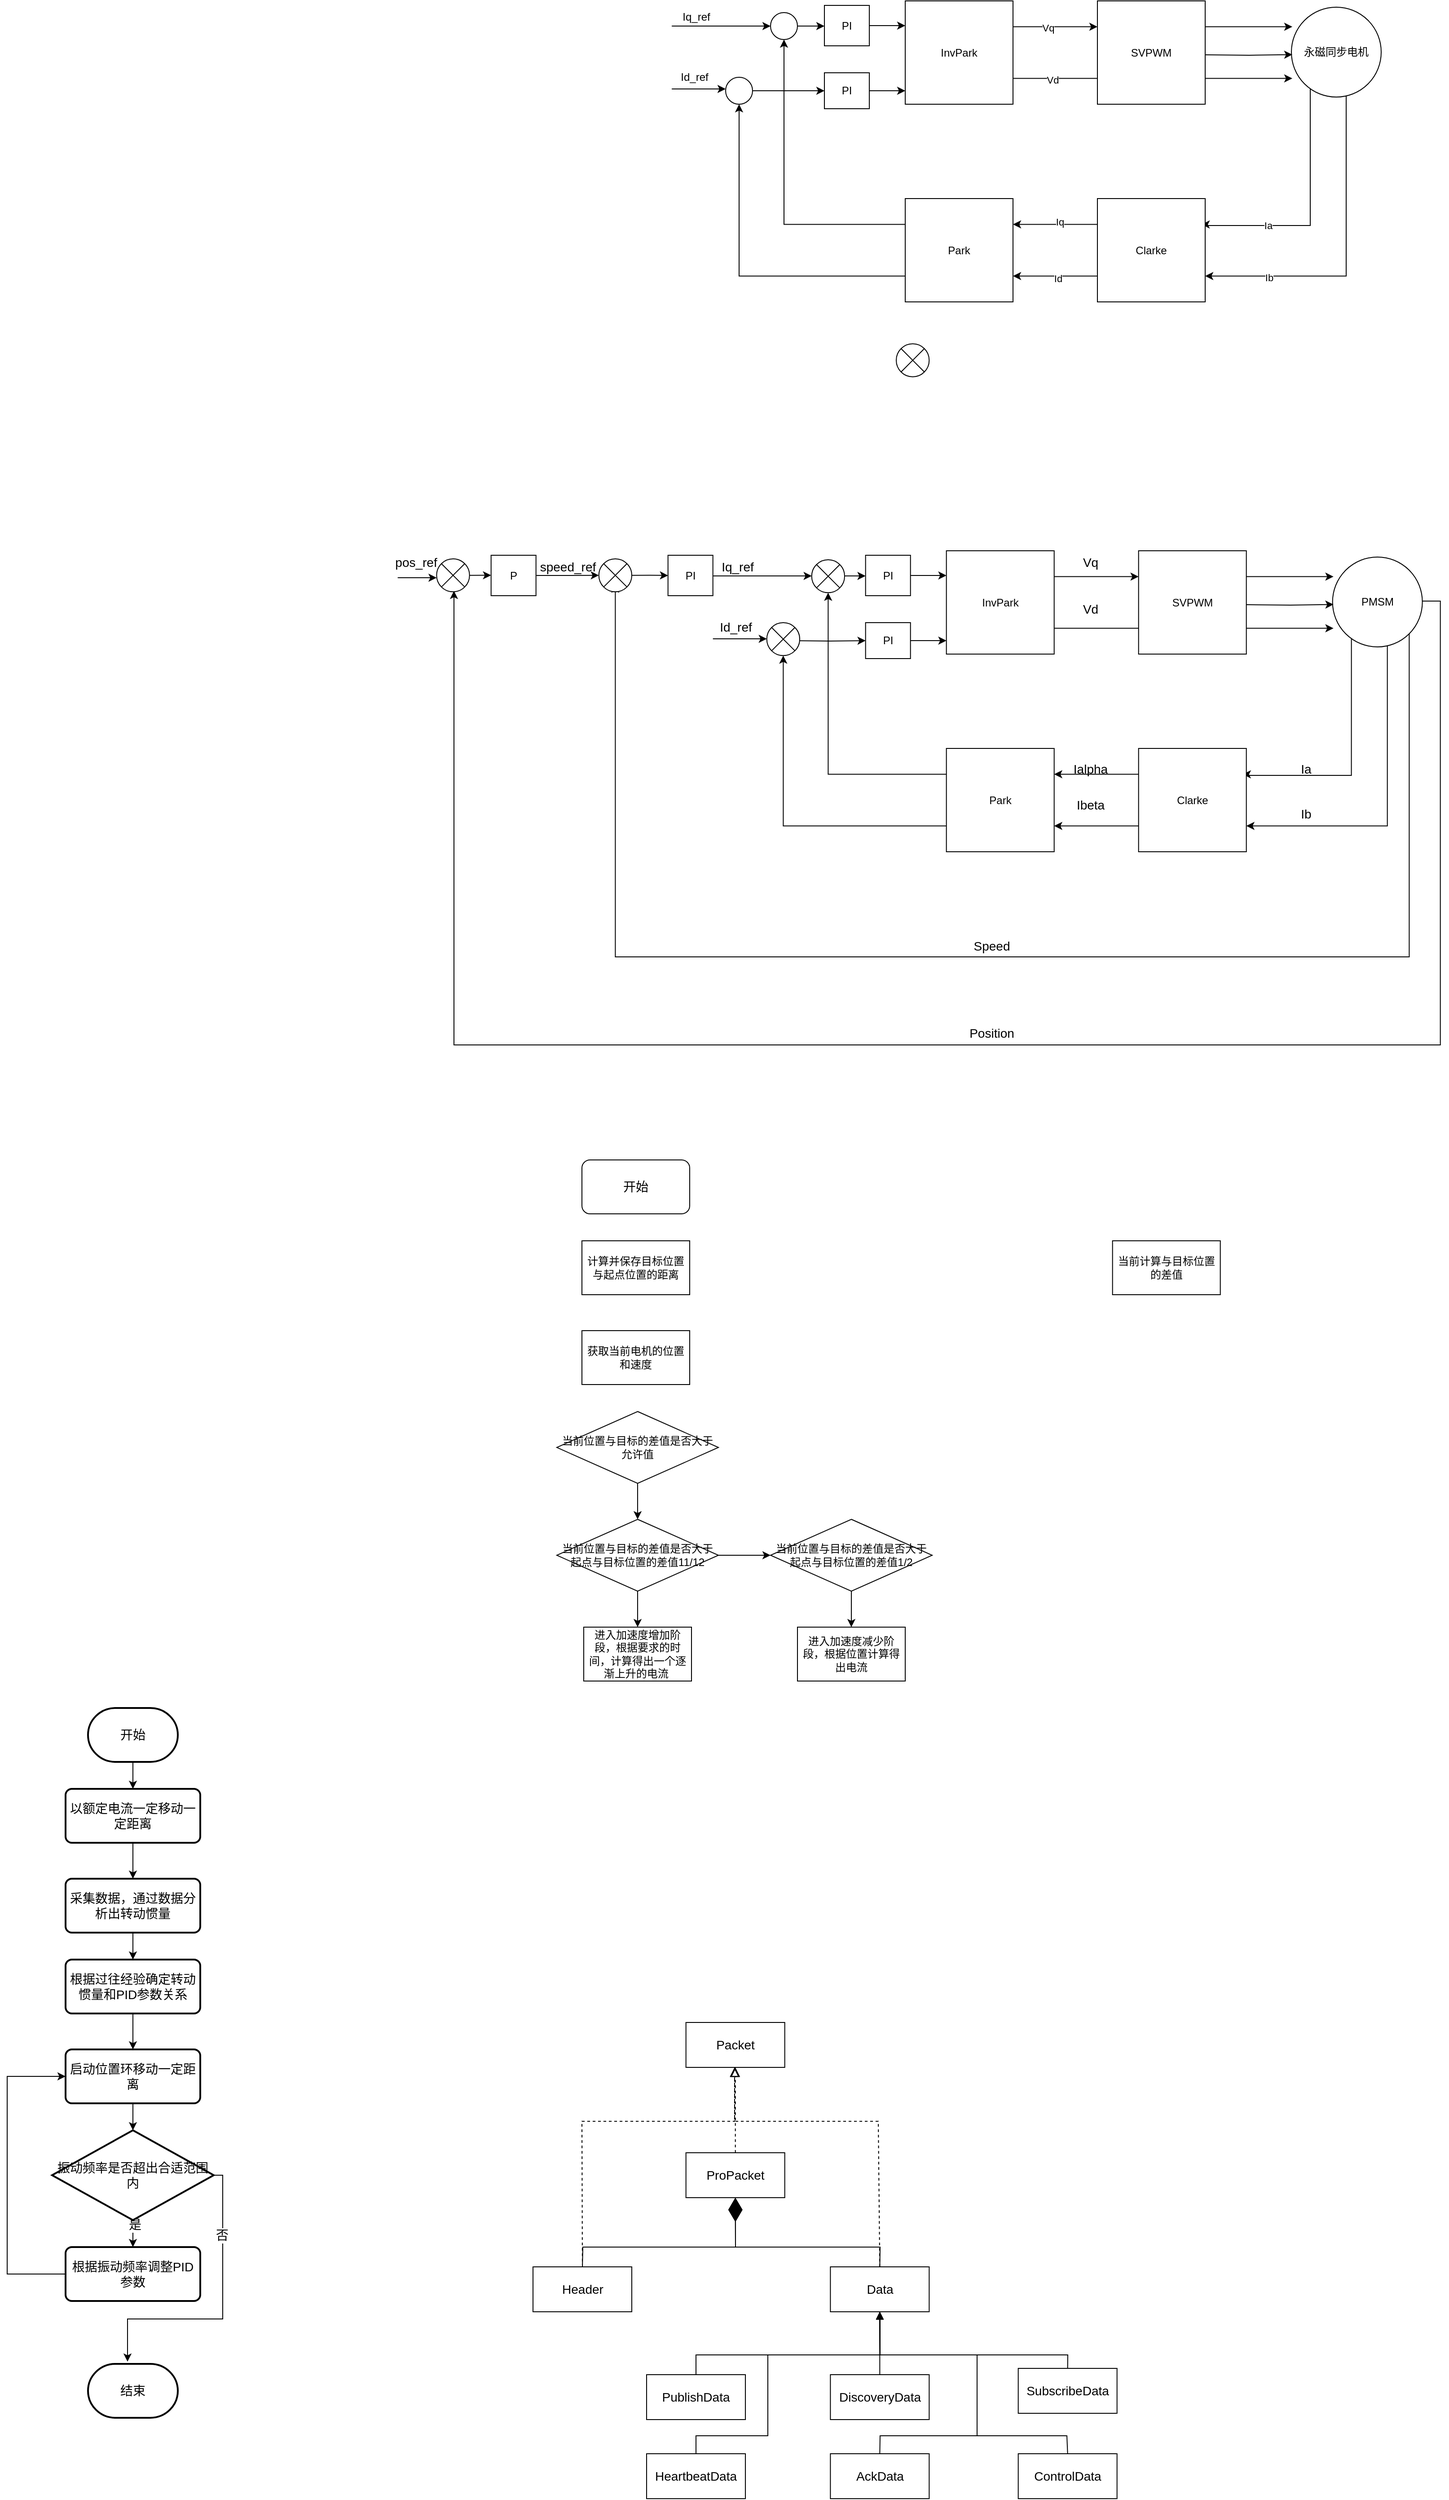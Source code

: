 <mxfile version="24.8.6">
  <diagram name="第 1 页" id="WdVF3u0vDcm4bt9vMd2t">
    <mxGraphModel dx="1970" dy="781" grid="1" gridSize="10" guides="1" tooltips="1" connect="1" arrows="1" fold="1" page="1" pageScale="1" pageWidth="827" pageHeight="1169" background="none" math="0" shadow="0">
      <root>
        <mxCell id="0" />
        <mxCell id="1" parent="0" />
        <mxCell id="VOfUWi2VCmEYPDbz4nwJ-22" value="" style="edgeStyle=orthogonalEdgeStyle;rounded=0;orthogonalLoop=1;jettySize=auto;html=1;" parent="1" source="VOfUWi2VCmEYPDbz4nwJ-1" target="VOfUWi2VCmEYPDbz4nwJ-5" edge="1">
          <mxGeometry relative="1" as="geometry">
            <Array as="points">
              <mxPoint x="300" y="238" />
              <mxPoint x="300" y="238" />
            </Array>
          </mxGeometry>
        </mxCell>
        <mxCell id="VOfUWi2VCmEYPDbz4nwJ-1" value="PI" style="rounded=0;whiteSpace=wrap;html=1;" parent="1" vertex="1">
          <mxGeometry x="210" y="215" width="50" height="45" as="geometry" />
        </mxCell>
        <mxCell id="VOfUWi2VCmEYPDbz4nwJ-15" style="edgeStyle=orthogonalEdgeStyle;rounded=0;orthogonalLoop=1;jettySize=auto;html=1;exitX=1;exitY=0.5;exitDx=0;exitDy=0;entryX=0;entryY=0.5;entryDx=0;entryDy=0;" parent="1" source="VOfUWi2VCmEYPDbz4nwJ-2" target="VOfUWi2VCmEYPDbz4nwJ-1" edge="1">
          <mxGeometry relative="1" as="geometry" />
        </mxCell>
        <mxCell id="VOfUWi2VCmEYPDbz4nwJ-2" value="" style="ellipse;whiteSpace=wrap;html=1;aspect=fixed;" parent="1" vertex="1">
          <mxGeometry x="150" y="223" width="30" height="30" as="geometry" />
        </mxCell>
        <mxCell id="VOfUWi2VCmEYPDbz4nwJ-23" value="" style="edgeStyle=orthogonalEdgeStyle;rounded=0;orthogonalLoop=1;jettySize=auto;html=1;" parent="1" source="VOfUWi2VCmEYPDbz4nwJ-3" target="VOfUWi2VCmEYPDbz4nwJ-5" edge="1">
          <mxGeometry relative="1" as="geometry">
            <Array as="points">
              <mxPoint x="300" y="310" />
              <mxPoint x="300" y="310" />
            </Array>
          </mxGeometry>
        </mxCell>
        <mxCell id="VOfUWi2VCmEYPDbz4nwJ-3" value="PI" style="rounded=0;whiteSpace=wrap;html=1;" parent="1" vertex="1">
          <mxGeometry x="210" y="290" width="50" height="40" as="geometry" />
        </mxCell>
        <mxCell id="VOfUWi2VCmEYPDbz4nwJ-16" style="edgeStyle=orthogonalEdgeStyle;rounded=0;orthogonalLoop=1;jettySize=auto;html=1;exitX=1;exitY=0.5;exitDx=0;exitDy=0;entryX=0;entryY=0.5;entryDx=0;entryDy=0;" parent="1" source="VOfUWi2VCmEYPDbz4nwJ-4" target="VOfUWi2VCmEYPDbz4nwJ-3" edge="1">
          <mxGeometry relative="1" as="geometry" />
        </mxCell>
        <mxCell id="VOfUWi2VCmEYPDbz4nwJ-4" value="" style="ellipse;whiteSpace=wrap;html=1;aspect=fixed;" parent="1" vertex="1">
          <mxGeometry x="100" y="295" width="30" height="30" as="geometry" />
        </mxCell>
        <mxCell id="VOfUWi2VCmEYPDbz4nwJ-25" style="edgeStyle=orthogonalEdgeStyle;rounded=0;orthogonalLoop=1;jettySize=auto;html=1;exitX=1;exitY=0.75;exitDx=0;exitDy=0;entryX=0;entryY=0.75;entryDx=0;entryDy=0;" parent="1" source="VOfUWi2VCmEYPDbz4nwJ-5" target="VOfUWi2VCmEYPDbz4nwJ-8" edge="1">
          <mxGeometry relative="1" as="geometry">
            <Array as="points">
              <mxPoint x="530" y="296" />
            </Array>
          </mxGeometry>
        </mxCell>
        <mxCell id="VOfUWi2VCmEYPDbz4nwJ-59" value="Vd" style="edgeLabel;html=1;align=center;verticalAlign=middle;resizable=0;points=[];" parent="VOfUWi2VCmEYPDbz4nwJ-25" vertex="1" connectable="0">
          <mxGeometry x="-0.302" y="-1" relative="1" as="geometry">
            <mxPoint as="offset" />
          </mxGeometry>
        </mxCell>
        <mxCell id="VOfUWi2VCmEYPDbz4nwJ-26" style="edgeStyle=orthogonalEdgeStyle;rounded=0;orthogonalLoop=1;jettySize=auto;html=1;exitX=1;exitY=0.25;exitDx=0;exitDy=0;entryX=0;entryY=0.25;entryDx=0;entryDy=0;" parent="1" source="VOfUWi2VCmEYPDbz4nwJ-5" target="VOfUWi2VCmEYPDbz4nwJ-8" edge="1">
          <mxGeometry relative="1" as="geometry">
            <Array as="points">
              <mxPoint x="500" y="239" />
              <mxPoint x="500" y="239" />
            </Array>
          </mxGeometry>
        </mxCell>
        <mxCell id="VOfUWi2VCmEYPDbz4nwJ-58" value="Vq" style="edgeLabel;html=1;align=center;verticalAlign=middle;resizable=0;points=[];" parent="VOfUWi2VCmEYPDbz4nwJ-26" vertex="1" connectable="0">
          <mxGeometry x="-0.17" y="-1" relative="1" as="geometry">
            <mxPoint as="offset" />
          </mxGeometry>
        </mxCell>
        <mxCell id="VOfUWi2VCmEYPDbz4nwJ-5" value="InvPark" style="rounded=0;whiteSpace=wrap;html=1;" parent="1" vertex="1">
          <mxGeometry x="300" y="210" width="120" height="115" as="geometry" />
        </mxCell>
        <mxCell id="VOfUWi2VCmEYPDbz4nwJ-28" style="edgeStyle=orthogonalEdgeStyle;rounded=0;orthogonalLoop=1;jettySize=auto;html=1;exitX=1;exitY=0.75;exitDx=0;exitDy=0;entryX=0;entryY=0.75;entryDx=0;entryDy=0;" parent="1" source="VOfUWi2VCmEYPDbz4nwJ-8" edge="1">
          <mxGeometry relative="1" as="geometry">
            <mxPoint x="731" y="296.25" as="targetPoint" />
          </mxGeometry>
        </mxCell>
        <mxCell id="VOfUWi2VCmEYPDbz4nwJ-29" style="edgeStyle=orthogonalEdgeStyle;rounded=0;orthogonalLoop=1;jettySize=auto;html=1;exitX=1;exitY=0.25;exitDx=0;exitDy=0;entryX=0;entryY=0.25;entryDx=0;entryDy=0;" parent="1" edge="1">
          <mxGeometry relative="1" as="geometry">
            <mxPoint x="634" y="238.75" as="sourcePoint" />
            <mxPoint x="731" y="238.75" as="targetPoint" />
          </mxGeometry>
        </mxCell>
        <mxCell id="VOfUWi2VCmEYPDbz4nwJ-8" value="SVPWM" style="rounded=0;whiteSpace=wrap;html=1;" parent="1" vertex="1">
          <mxGeometry x="514" y="210" width="120" height="115" as="geometry" />
        </mxCell>
        <mxCell id="VOfUWi2VCmEYPDbz4nwJ-30" style="edgeStyle=orthogonalEdgeStyle;rounded=0;orthogonalLoop=1;jettySize=auto;html=1;exitX=0.25;exitY=0.875;exitDx=0;exitDy=0;entryX=0.967;entryY=0.25;entryDx=0;entryDy=0;exitPerimeter=0;entryPerimeter=0;" parent="1" target="VOfUWi2VCmEYPDbz4nwJ-10" edge="1">
          <mxGeometry relative="1" as="geometry">
            <mxPoint x="751" y="300" as="sourcePoint" />
            <mxPoint x="635" y="458.75" as="targetPoint" />
            <Array as="points">
              <mxPoint x="751" y="460" />
              <mxPoint x="636" y="460" />
              <mxPoint x="636" y="459" />
            </Array>
          </mxGeometry>
        </mxCell>
        <mxCell id="VOfUWi2VCmEYPDbz4nwJ-54" value="Ia" style="edgeLabel;html=1;align=center;verticalAlign=middle;resizable=0;points=[];" parent="VOfUWi2VCmEYPDbz4nwJ-30" vertex="1" connectable="0">
          <mxGeometry x="0.471" relative="1" as="geometry">
            <mxPoint as="offset" />
          </mxGeometry>
        </mxCell>
        <mxCell id="VOfUWi2VCmEYPDbz4nwJ-31" style="edgeStyle=orthogonalEdgeStyle;rounded=0;orthogonalLoop=1;jettySize=auto;html=1;exitX=0.595;exitY=0.98;exitDx=0;exitDy=0;entryX=1;entryY=0.75;entryDx=0;entryDy=0;exitPerimeter=0;" parent="1" source="VOfUWi2VCmEYPDbz4nwJ-12" target="VOfUWi2VCmEYPDbz4nwJ-10" edge="1">
          <mxGeometry relative="1" as="geometry">
            <mxPoint x="791" y="325" as="sourcePoint" />
            <Array as="points">
              <mxPoint x="791" y="315" />
              <mxPoint x="791" y="516" />
            </Array>
          </mxGeometry>
        </mxCell>
        <mxCell id="VOfUWi2VCmEYPDbz4nwJ-55" value="Ib" style="edgeLabel;html=1;align=center;verticalAlign=middle;resizable=0;points=[];" parent="VOfUWi2VCmEYPDbz4nwJ-31" vertex="1" connectable="0">
          <mxGeometry x="0.61" y="1" relative="1" as="geometry">
            <mxPoint as="offset" />
          </mxGeometry>
        </mxCell>
        <mxCell id="VOfUWi2VCmEYPDbz4nwJ-36" style="edgeStyle=orthogonalEdgeStyle;rounded=0;orthogonalLoop=1;jettySize=auto;html=1;exitX=0;exitY=0.25;exitDx=0;exitDy=0;entryX=1;entryY=0.25;entryDx=0;entryDy=0;" parent="1" source="VOfUWi2VCmEYPDbz4nwJ-10" target="VOfUWi2VCmEYPDbz4nwJ-11" edge="1">
          <mxGeometry relative="1" as="geometry" />
        </mxCell>
        <mxCell id="VOfUWi2VCmEYPDbz4nwJ-56" value="Iq" style="edgeLabel;html=1;align=center;verticalAlign=middle;resizable=0;points=[];" parent="VOfUWi2VCmEYPDbz4nwJ-36" vertex="1" connectable="0">
          <mxGeometry x="-0.106" y="-3" relative="1" as="geometry">
            <mxPoint as="offset" />
          </mxGeometry>
        </mxCell>
        <mxCell id="VOfUWi2VCmEYPDbz4nwJ-37" style="edgeStyle=orthogonalEdgeStyle;rounded=0;orthogonalLoop=1;jettySize=auto;html=1;exitX=0;exitY=0.75;exitDx=0;exitDy=0;entryX=1;entryY=0.75;entryDx=0;entryDy=0;" parent="1" source="VOfUWi2VCmEYPDbz4nwJ-10" target="VOfUWi2VCmEYPDbz4nwJ-11" edge="1">
          <mxGeometry relative="1" as="geometry" />
        </mxCell>
        <mxCell id="VOfUWi2VCmEYPDbz4nwJ-57" value="Id" style="edgeLabel;html=1;align=center;verticalAlign=middle;resizable=0;points=[];" parent="VOfUWi2VCmEYPDbz4nwJ-37" vertex="1" connectable="0">
          <mxGeometry x="-0.064" y="2" relative="1" as="geometry">
            <mxPoint as="offset" />
          </mxGeometry>
        </mxCell>
        <mxCell id="VOfUWi2VCmEYPDbz4nwJ-10" value="Clarke" style="rounded=0;whiteSpace=wrap;html=1;" parent="1" vertex="1">
          <mxGeometry x="514" y="430" width="120" height="115" as="geometry" />
        </mxCell>
        <mxCell id="VOfUWi2VCmEYPDbz4nwJ-38" style="edgeStyle=orthogonalEdgeStyle;rounded=0;orthogonalLoop=1;jettySize=auto;html=1;exitX=0;exitY=0.25;exitDx=0;exitDy=0;entryX=0.5;entryY=1;entryDx=0;entryDy=0;" parent="1" source="VOfUWi2VCmEYPDbz4nwJ-11" target="VOfUWi2VCmEYPDbz4nwJ-2" edge="1">
          <mxGeometry relative="1" as="geometry" />
        </mxCell>
        <mxCell id="VOfUWi2VCmEYPDbz4nwJ-39" style="edgeStyle=orthogonalEdgeStyle;rounded=0;orthogonalLoop=1;jettySize=auto;html=1;exitX=0;exitY=0.75;exitDx=0;exitDy=0;entryX=0.5;entryY=1;entryDx=0;entryDy=0;" parent="1" source="VOfUWi2VCmEYPDbz4nwJ-11" target="VOfUWi2VCmEYPDbz4nwJ-4" edge="1">
          <mxGeometry relative="1" as="geometry" />
        </mxCell>
        <mxCell id="VOfUWi2VCmEYPDbz4nwJ-11" value="Park" style="rounded=0;whiteSpace=wrap;html=1;" parent="1" vertex="1">
          <mxGeometry x="300" y="430" width="120" height="115" as="geometry" />
        </mxCell>
        <mxCell id="VOfUWi2VCmEYPDbz4nwJ-12" value="永磁同步电机" style="ellipse;whiteSpace=wrap;html=1;aspect=fixed;" parent="1" vertex="1">
          <mxGeometry x="730" y="217" width="100" height="100" as="geometry" />
        </mxCell>
        <mxCell id="VOfUWi2VCmEYPDbz4nwJ-43" value="" style="endArrow=classic;html=1;rounded=0;entryX=0;entryY=0.5;entryDx=0;entryDy=0;" parent="1" target="VOfUWi2VCmEYPDbz4nwJ-2" edge="1">
          <mxGeometry width="50" height="50" relative="1" as="geometry">
            <mxPoint x="40" y="238" as="sourcePoint" />
            <mxPoint x="120" y="240" as="targetPoint" />
          </mxGeometry>
        </mxCell>
        <mxCell id="VOfUWi2VCmEYPDbz4nwJ-47" value="" style="endArrow=classic;html=1;rounded=0;entryX=0;entryY=0.5;entryDx=0;entryDy=0;" parent="1" edge="1">
          <mxGeometry width="50" height="50" relative="1" as="geometry">
            <mxPoint x="40" y="308" as="sourcePoint" />
            <mxPoint x="100" y="308" as="targetPoint" />
          </mxGeometry>
        </mxCell>
        <mxCell id="VOfUWi2VCmEYPDbz4nwJ-48" value="Iq_ref" style="text;html=1;align=center;verticalAlign=middle;resizable=0;points=[];autosize=1;strokeColor=none;fillColor=none;" parent="1" vertex="1">
          <mxGeometry x="42" y="213" width="50" height="30" as="geometry" />
        </mxCell>
        <mxCell id="VOfUWi2VCmEYPDbz4nwJ-53" value="Id_ref" style="text;html=1;align=center;verticalAlign=middle;resizable=0;points=[];autosize=1;strokeColor=none;fillColor=none;" parent="1" vertex="1">
          <mxGeometry x="40" y="280" width="50" height="30" as="geometry" />
        </mxCell>
        <mxCell id="VOfUWi2VCmEYPDbz4nwJ-61" style="edgeStyle=orthogonalEdgeStyle;rounded=0;orthogonalLoop=1;jettySize=auto;html=1;exitX=1;exitY=0.25;exitDx=0;exitDy=0;entryX=0;entryY=0.25;entryDx=0;entryDy=0;" parent="1" edge="1">
          <mxGeometry relative="1" as="geometry">
            <mxPoint x="634" y="270" as="sourcePoint" />
            <mxPoint x="731" y="269.75" as="targetPoint" />
          </mxGeometry>
        </mxCell>
        <mxCell id="VOfUWi2VCmEYPDbz4nwJ-96" value="" style="edgeStyle=orthogonalEdgeStyle;rounded=0;orthogonalLoop=1;jettySize=auto;html=1;" parent="1" source="VOfUWi2VCmEYPDbz4nwJ-97" target="VOfUWi2VCmEYPDbz4nwJ-108" edge="1">
          <mxGeometry relative="1" as="geometry">
            <Array as="points">
              <mxPoint x="345.84" y="850" />
              <mxPoint x="345.84" y="850" />
            </Array>
          </mxGeometry>
        </mxCell>
        <mxCell id="VOfUWi2VCmEYPDbz4nwJ-97" value="PI" style="rounded=0;whiteSpace=wrap;html=1;" parent="1" vertex="1">
          <mxGeometry x="255.84" y="827" width="50" height="45" as="geometry" />
        </mxCell>
        <mxCell id="VOfUWi2VCmEYPDbz4nwJ-98" style="edgeStyle=orthogonalEdgeStyle;rounded=0;orthogonalLoop=1;jettySize=auto;html=1;exitX=1;exitY=0.5;exitDx=0;exitDy=0;entryX=0;entryY=0.5;entryDx=0;entryDy=0;" parent="1" target="VOfUWi2VCmEYPDbz4nwJ-97" edge="1">
          <mxGeometry relative="1" as="geometry">
            <mxPoint x="225.84" y="850" as="sourcePoint" />
          </mxGeometry>
        </mxCell>
        <mxCell id="VOfUWi2VCmEYPDbz4nwJ-100" value="" style="edgeStyle=orthogonalEdgeStyle;rounded=0;orthogonalLoop=1;jettySize=auto;html=1;" parent="1" source="VOfUWi2VCmEYPDbz4nwJ-101" target="VOfUWi2VCmEYPDbz4nwJ-108" edge="1">
          <mxGeometry relative="1" as="geometry">
            <Array as="points">
              <mxPoint x="345.84" y="922" />
              <mxPoint x="345.84" y="922" />
            </Array>
          </mxGeometry>
        </mxCell>
        <mxCell id="VOfUWi2VCmEYPDbz4nwJ-101" value="PI" style="rounded=0;whiteSpace=wrap;html=1;" parent="1" vertex="1">
          <mxGeometry x="255.84" y="902" width="50" height="40" as="geometry" />
        </mxCell>
        <mxCell id="VOfUWi2VCmEYPDbz4nwJ-102" style="edgeStyle=orthogonalEdgeStyle;rounded=0;orthogonalLoop=1;jettySize=auto;html=1;exitX=1;exitY=0.5;exitDx=0;exitDy=0;entryX=0;entryY=0.5;entryDx=0;entryDy=0;" parent="1" target="VOfUWi2VCmEYPDbz4nwJ-101" edge="1">
          <mxGeometry relative="1" as="geometry">
            <mxPoint x="175.84" y="922" as="sourcePoint" />
          </mxGeometry>
        </mxCell>
        <mxCell id="VOfUWi2VCmEYPDbz4nwJ-104" style="edgeStyle=orthogonalEdgeStyle;rounded=0;orthogonalLoop=1;jettySize=auto;html=1;exitX=1;exitY=0.75;exitDx=0;exitDy=0;entryX=0;entryY=0.75;entryDx=0;entryDy=0;" parent="1" source="VOfUWi2VCmEYPDbz4nwJ-108" target="VOfUWi2VCmEYPDbz4nwJ-111" edge="1">
          <mxGeometry relative="1" as="geometry">
            <Array as="points">
              <mxPoint x="575.84" y="908" />
            </Array>
          </mxGeometry>
        </mxCell>
        <mxCell id="VOfUWi2VCmEYPDbz4nwJ-106" style="edgeStyle=orthogonalEdgeStyle;rounded=0;orthogonalLoop=1;jettySize=auto;html=1;exitX=1;exitY=0.25;exitDx=0;exitDy=0;entryX=0;entryY=0.25;entryDx=0;entryDy=0;" parent="1" source="VOfUWi2VCmEYPDbz4nwJ-108" target="VOfUWi2VCmEYPDbz4nwJ-111" edge="1">
          <mxGeometry relative="1" as="geometry">
            <Array as="points">
              <mxPoint x="545.84" y="851" />
              <mxPoint x="545.84" y="851" />
            </Array>
          </mxGeometry>
        </mxCell>
        <mxCell id="VOfUWi2VCmEYPDbz4nwJ-108" value="InvPark" style="rounded=0;whiteSpace=wrap;html=1;" parent="1" vertex="1">
          <mxGeometry x="345.84" y="822" width="120" height="115" as="geometry" />
        </mxCell>
        <mxCell id="VOfUWi2VCmEYPDbz4nwJ-109" style="edgeStyle=orthogonalEdgeStyle;rounded=0;orthogonalLoop=1;jettySize=auto;html=1;exitX=1;exitY=0.75;exitDx=0;exitDy=0;entryX=0;entryY=0.75;entryDx=0;entryDy=0;" parent="1" source="VOfUWi2VCmEYPDbz4nwJ-111" edge="1">
          <mxGeometry relative="1" as="geometry">
            <mxPoint x="776.84" y="908.25" as="targetPoint" />
          </mxGeometry>
        </mxCell>
        <mxCell id="VOfUWi2VCmEYPDbz4nwJ-110" style="edgeStyle=orthogonalEdgeStyle;rounded=0;orthogonalLoop=1;jettySize=auto;html=1;exitX=1;exitY=0.25;exitDx=0;exitDy=0;entryX=0;entryY=0.25;entryDx=0;entryDy=0;" parent="1" edge="1">
          <mxGeometry relative="1" as="geometry">
            <mxPoint x="679.84" y="850.75" as="sourcePoint" />
            <mxPoint x="776.84" y="850.75" as="targetPoint" />
          </mxGeometry>
        </mxCell>
        <mxCell id="VOfUWi2VCmEYPDbz4nwJ-111" value="SVPWM" style="rounded=0;whiteSpace=wrap;html=1;" parent="1" vertex="1">
          <mxGeometry x="559.84" y="822" width="120" height="115" as="geometry" />
        </mxCell>
        <mxCell id="VOfUWi2VCmEYPDbz4nwJ-112" style="edgeStyle=orthogonalEdgeStyle;rounded=0;orthogonalLoop=1;jettySize=auto;html=1;exitX=0.25;exitY=0.875;exitDx=0;exitDy=0;entryX=0.967;entryY=0.25;entryDx=0;entryDy=0;exitPerimeter=0;entryPerimeter=0;" parent="1" target="VOfUWi2VCmEYPDbz4nwJ-120" edge="1">
          <mxGeometry relative="1" as="geometry">
            <mxPoint x="796.84" y="912" as="sourcePoint" />
            <mxPoint x="680.84" y="1070.75" as="targetPoint" />
            <Array as="points">
              <mxPoint x="796.84" y="1072" />
              <mxPoint x="681.84" y="1072" />
              <mxPoint x="681.84" y="1071" />
            </Array>
          </mxGeometry>
        </mxCell>
        <mxCell id="VOfUWi2VCmEYPDbz4nwJ-114" style="edgeStyle=orthogonalEdgeStyle;rounded=0;orthogonalLoop=1;jettySize=auto;html=1;exitX=0.595;exitY=0.98;exitDx=0;exitDy=0;entryX=1;entryY=0.75;entryDx=0;entryDy=0;exitPerimeter=0;" parent="1" source="VOfUWi2VCmEYPDbz4nwJ-124" target="VOfUWi2VCmEYPDbz4nwJ-120" edge="1">
          <mxGeometry relative="1" as="geometry">
            <mxPoint x="836.84" y="937" as="sourcePoint" />
            <Array as="points">
              <mxPoint x="836.84" y="927" />
              <mxPoint x="836.84" y="1128" />
            </Array>
          </mxGeometry>
        </mxCell>
        <mxCell id="VOfUWi2VCmEYPDbz4nwJ-116" style="edgeStyle=orthogonalEdgeStyle;rounded=0;orthogonalLoop=1;jettySize=auto;html=1;exitX=0;exitY=0.25;exitDx=0;exitDy=0;entryX=1;entryY=0.25;entryDx=0;entryDy=0;" parent="1" source="VOfUWi2VCmEYPDbz4nwJ-120" target="VOfUWi2VCmEYPDbz4nwJ-123" edge="1">
          <mxGeometry relative="1" as="geometry" />
        </mxCell>
        <mxCell id="VOfUWi2VCmEYPDbz4nwJ-118" style="edgeStyle=orthogonalEdgeStyle;rounded=0;orthogonalLoop=1;jettySize=auto;html=1;exitX=0;exitY=0.75;exitDx=0;exitDy=0;entryX=1;entryY=0.75;entryDx=0;entryDy=0;" parent="1" source="VOfUWi2VCmEYPDbz4nwJ-120" target="VOfUWi2VCmEYPDbz4nwJ-123" edge="1">
          <mxGeometry relative="1" as="geometry" />
        </mxCell>
        <mxCell id="VOfUWi2VCmEYPDbz4nwJ-120" value="Clarke" style="rounded=0;whiteSpace=wrap;html=1;" parent="1" vertex="1">
          <mxGeometry x="559.84" y="1042" width="120" height="115" as="geometry" />
        </mxCell>
        <mxCell id="VOfUWi2VCmEYPDbz4nwJ-121" style="edgeStyle=orthogonalEdgeStyle;rounded=0;orthogonalLoop=1;jettySize=auto;html=1;exitX=0;exitY=0.25;exitDx=0;exitDy=0;entryX=0.5;entryY=1;entryDx=0;entryDy=0;" parent="1" source="VOfUWi2VCmEYPDbz4nwJ-123" target="VOfUWi2VCmEYPDbz4nwJ-141" edge="1">
          <mxGeometry relative="1" as="geometry">
            <mxPoint x="215.84" y="872" as="targetPoint" />
          </mxGeometry>
        </mxCell>
        <mxCell id="VOfUWi2VCmEYPDbz4nwJ-122" style="edgeStyle=orthogonalEdgeStyle;rounded=0;orthogonalLoop=1;jettySize=auto;html=1;exitX=0;exitY=0.75;exitDx=0;exitDy=0;entryX=0.5;entryY=1;entryDx=0;entryDy=0;" parent="1" source="VOfUWi2VCmEYPDbz4nwJ-123" target="VOfUWi2VCmEYPDbz4nwJ-133" edge="1">
          <mxGeometry relative="1" as="geometry">
            <mxPoint x="160.84" y="937" as="targetPoint" />
          </mxGeometry>
        </mxCell>
        <mxCell id="VOfUWi2VCmEYPDbz4nwJ-123" value="Park" style="rounded=0;whiteSpace=wrap;html=1;" parent="1" vertex="1">
          <mxGeometry x="345.84" y="1042" width="120" height="115" as="geometry" />
        </mxCell>
        <mxCell id="VOfUWi2VCmEYPDbz4nwJ-184" style="edgeStyle=orthogonalEdgeStyle;rounded=0;orthogonalLoop=1;jettySize=auto;html=1;exitX=1;exitY=1;exitDx=0;exitDy=0;entryX=0.5;entryY=1;entryDx=0;entryDy=0;" parent="1" edge="1">
          <mxGeometry relative="1" as="geometry">
            <mxPoint x="861.195" y="906.355" as="sourcePoint" />
            <mxPoint x="-22.825" y="859.67" as="targetPoint" />
            <Array as="points">
              <mxPoint x="860.84" y="1274" />
              <mxPoint x="-23.16" y="1274" />
            </Array>
          </mxGeometry>
        </mxCell>
        <mxCell id="VOfUWi2VCmEYPDbz4nwJ-186" style="edgeStyle=orthogonalEdgeStyle;rounded=0;orthogonalLoop=1;jettySize=auto;html=1;exitX=1;exitY=0.5;exitDx=0;exitDy=0;entryX=0.5;entryY=1;entryDx=0;entryDy=0;" parent="1" edge="1">
          <mxGeometry relative="1" as="geometry">
            <mxPoint x="875.84" y="878" as="sourcePoint" />
            <mxPoint x="-202.495" y="866.67" as="targetPoint" />
            <Array as="points">
              <mxPoint x="895.84" y="878" />
              <mxPoint x="895.84" y="1372" />
              <mxPoint x="-202.16" y="1372" />
            </Array>
          </mxGeometry>
        </mxCell>
        <mxCell id="VOfUWi2VCmEYPDbz4nwJ-124" value="PMSM" style="ellipse;whiteSpace=wrap;html=1;aspect=fixed;" parent="1" vertex="1">
          <mxGeometry x="775.84" y="829" width="100" height="100" as="geometry" />
        </mxCell>
        <mxCell id="VOfUWi2VCmEYPDbz4nwJ-125" value="" style="endArrow=classic;html=1;rounded=0;entryX=0;entryY=0.5;entryDx=0;entryDy=0;" parent="1" edge="1">
          <mxGeometry width="50" height="50" relative="1" as="geometry">
            <mxPoint x="85.84" y="850" as="sourcePoint" />
            <mxPoint x="195.84" y="850" as="targetPoint" />
          </mxGeometry>
        </mxCell>
        <mxCell id="VOfUWi2VCmEYPDbz4nwJ-126" value="" style="endArrow=classic;html=1;rounded=0;entryX=0;entryY=0.5;entryDx=0;entryDy=0;" parent="1" edge="1">
          <mxGeometry width="50" height="50" relative="1" as="geometry">
            <mxPoint x="85.84" y="920" as="sourcePoint" />
            <mxPoint x="145.84" y="920" as="targetPoint" />
          </mxGeometry>
        </mxCell>
        <mxCell id="VOfUWi2VCmEYPDbz4nwJ-127" value="&lt;font style=&quot;font-size: 14px;&quot;&gt;Iq_ref&lt;/font&gt;" style="text;html=1;align=center;verticalAlign=middle;resizable=0;points=[];autosize=1;strokeColor=none;fillColor=none;" parent="1" vertex="1">
          <mxGeometry x="82.84" y="825" width="60" height="30" as="geometry" />
        </mxCell>
        <mxCell id="VOfUWi2VCmEYPDbz4nwJ-128" value="&lt;font style=&quot;font-size: 14px;&quot;&gt;Id_ref&lt;/font&gt;" style="text;html=1;align=center;verticalAlign=middle;resizable=0;points=[];autosize=1;strokeColor=none;fillColor=none;" parent="1" vertex="1">
          <mxGeometry x="80.84" y="892" width="60" height="30" as="geometry" />
        </mxCell>
        <mxCell id="VOfUWi2VCmEYPDbz4nwJ-129" style="edgeStyle=orthogonalEdgeStyle;rounded=0;orthogonalLoop=1;jettySize=auto;html=1;exitX=1;exitY=0.25;exitDx=0;exitDy=0;entryX=0;entryY=0.25;entryDx=0;entryDy=0;" parent="1" edge="1">
          <mxGeometry relative="1" as="geometry">
            <mxPoint x="679.84" y="882" as="sourcePoint" />
            <mxPoint x="776.84" y="881.75" as="targetPoint" />
          </mxGeometry>
        </mxCell>
        <mxCell id="VOfUWi2VCmEYPDbz4nwJ-137" value="" style="group" parent="1" vertex="1" connectable="0">
          <mxGeometry x="145.84" y="912" width="40" height="40" as="geometry" />
        </mxCell>
        <mxCell id="VOfUWi2VCmEYPDbz4nwJ-133" value="" style="ellipse;whiteSpace=wrap;html=1;aspect=fixed;" parent="VOfUWi2VCmEYPDbz4nwJ-137" vertex="1">
          <mxGeometry y="-10" width="36.67" height="36.67" as="geometry" />
        </mxCell>
        <mxCell id="VOfUWi2VCmEYPDbz4nwJ-134" value="" style="endArrow=none;html=1;rounded=0;entryX=1;entryY=0;entryDx=0;entryDy=0;exitX=0;exitY=1;exitDx=0;exitDy=0;" parent="VOfUWi2VCmEYPDbz4nwJ-137" source="VOfUWi2VCmEYPDbz4nwJ-133" target="VOfUWi2VCmEYPDbz4nwJ-133" edge="1">
          <mxGeometry width="50" height="50" relative="1" as="geometry">
            <mxPoint x="-5" y="45" as="sourcePoint" />
            <mxPoint x="20" y="20" as="targetPoint" />
          </mxGeometry>
        </mxCell>
        <mxCell id="VOfUWi2VCmEYPDbz4nwJ-136" value="" style="endArrow=none;html=1;rounded=0;exitX=1;exitY=1;exitDx=0;exitDy=0;entryX=0;entryY=0;entryDx=0;entryDy=0;" parent="VOfUWi2VCmEYPDbz4nwJ-137" source="VOfUWi2VCmEYPDbz4nwJ-133" target="VOfUWi2VCmEYPDbz4nwJ-133" edge="1">
          <mxGeometry width="50" height="50" relative="1" as="geometry">
            <mxPoint x="-5" y="45" as="sourcePoint" />
            <mxPoint x="5" y="10" as="targetPoint" />
          </mxGeometry>
        </mxCell>
        <mxCell id="VOfUWi2VCmEYPDbz4nwJ-140" value="" style="group" parent="1" vertex="1" connectable="0">
          <mxGeometry x="195.84" y="842" width="40" height="40" as="geometry" />
        </mxCell>
        <mxCell id="VOfUWi2VCmEYPDbz4nwJ-141" value="" style="ellipse;whiteSpace=wrap;html=1;aspect=fixed;" parent="VOfUWi2VCmEYPDbz4nwJ-140" vertex="1">
          <mxGeometry y="-10" width="36.67" height="36.67" as="geometry" />
        </mxCell>
        <mxCell id="VOfUWi2VCmEYPDbz4nwJ-142" value="" style="endArrow=none;html=1;rounded=0;entryX=1;entryY=0;entryDx=0;entryDy=0;exitX=0;exitY=1;exitDx=0;exitDy=0;" parent="VOfUWi2VCmEYPDbz4nwJ-140" source="VOfUWi2VCmEYPDbz4nwJ-141" target="VOfUWi2VCmEYPDbz4nwJ-141" edge="1">
          <mxGeometry width="50" height="50" relative="1" as="geometry">
            <mxPoint x="-5" y="45" as="sourcePoint" />
            <mxPoint x="20" y="20" as="targetPoint" />
          </mxGeometry>
        </mxCell>
        <mxCell id="VOfUWi2VCmEYPDbz4nwJ-143" value="" style="endArrow=none;html=1;rounded=0;exitX=1;exitY=1;exitDx=0;exitDy=0;entryX=0;entryY=0;entryDx=0;entryDy=0;" parent="VOfUWi2VCmEYPDbz4nwJ-140" source="VOfUWi2VCmEYPDbz4nwJ-141" target="VOfUWi2VCmEYPDbz4nwJ-141" edge="1">
          <mxGeometry width="50" height="50" relative="1" as="geometry">
            <mxPoint x="-5" y="45" as="sourcePoint" />
            <mxPoint x="5" y="10" as="targetPoint" />
          </mxGeometry>
        </mxCell>
        <mxCell id="VOfUWi2VCmEYPDbz4nwJ-145" value="PI" style="rounded=0;whiteSpace=wrap;html=1;" parent="1" vertex="1">
          <mxGeometry x="35.84" y="827" width="50" height="45" as="geometry" />
        </mxCell>
        <mxCell id="VOfUWi2VCmEYPDbz4nwJ-150" value="" style="ellipse;whiteSpace=wrap;html=1;aspect=fixed;" parent="1" vertex="1">
          <mxGeometry x="290" y="591.67" width="36.67" height="36.67" as="geometry" />
        </mxCell>
        <mxCell id="VOfUWi2VCmEYPDbz4nwJ-151" value="" style="endArrow=none;html=1;rounded=0;entryX=1;entryY=0;entryDx=0;entryDy=0;exitX=0;exitY=1;exitDx=0;exitDy=0;" parent="1" source="VOfUWi2VCmEYPDbz4nwJ-150" target="VOfUWi2VCmEYPDbz4nwJ-150" edge="1">
          <mxGeometry width="50" height="50" relative="1" as="geometry">
            <mxPoint x="165" y="870" as="sourcePoint" />
            <mxPoint x="190" y="845" as="targetPoint" />
          </mxGeometry>
        </mxCell>
        <mxCell id="VOfUWi2VCmEYPDbz4nwJ-152" value="" style="endArrow=none;html=1;rounded=0;exitX=1;exitY=1;exitDx=0;exitDy=0;entryX=0;entryY=0;entryDx=0;entryDy=0;" parent="1" source="VOfUWi2VCmEYPDbz4nwJ-150" target="VOfUWi2VCmEYPDbz4nwJ-150" edge="1">
          <mxGeometry width="50" height="50" relative="1" as="geometry">
            <mxPoint x="165" y="870" as="sourcePoint" />
            <mxPoint x="175" y="835" as="targetPoint" />
          </mxGeometry>
        </mxCell>
        <mxCell id="VOfUWi2VCmEYPDbz4nwJ-161" style="edgeStyle=orthogonalEdgeStyle;rounded=0;orthogonalLoop=1;jettySize=auto;html=1;exitX=1;exitY=0.5;exitDx=0;exitDy=0;entryX=0;entryY=0.5;entryDx=0;entryDy=0;" parent="1" source="VOfUWi2VCmEYPDbz4nwJ-153" target="VOfUWi2VCmEYPDbz4nwJ-145" edge="1">
          <mxGeometry relative="1" as="geometry" />
        </mxCell>
        <mxCell id="VOfUWi2VCmEYPDbz4nwJ-153" value="" style="ellipse;whiteSpace=wrap;html=1;aspect=fixed;" parent="1" vertex="1">
          <mxGeometry x="-41.16" y="831" width="36.67" height="36.67" as="geometry" />
        </mxCell>
        <mxCell id="VOfUWi2VCmEYPDbz4nwJ-154" value="" style="endArrow=none;html=1;rounded=0;entryX=1;entryY=0;entryDx=0;entryDy=0;exitX=0;exitY=1;exitDx=0;exitDy=0;" parent="1" source="VOfUWi2VCmEYPDbz4nwJ-153" target="VOfUWi2VCmEYPDbz4nwJ-153" edge="1">
          <mxGeometry width="50" height="50" relative="1" as="geometry">
            <mxPoint x="170.84" y="987" as="sourcePoint" />
            <mxPoint x="195.84" y="962" as="targetPoint" />
          </mxGeometry>
        </mxCell>
        <mxCell id="VOfUWi2VCmEYPDbz4nwJ-155" value="" style="endArrow=none;html=1;rounded=0;exitX=1;exitY=1;exitDx=0;exitDy=0;entryX=0;entryY=0;entryDx=0;entryDy=0;" parent="1" source="VOfUWi2VCmEYPDbz4nwJ-153" target="VOfUWi2VCmEYPDbz4nwJ-153" edge="1">
          <mxGeometry width="50" height="50" relative="1" as="geometry">
            <mxPoint x="170.84" y="987" as="sourcePoint" />
            <mxPoint x="180.84" y="952" as="targetPoint" />
          </mxGeometry>
        </mxCell>
        <mxCell id="VOfUWi2VCmEYPDbz4nwJ-167" style="edgeStyle=orthogonalEdgeStyle;rounded=0;orthogonalLoop=1;jettySize=auto;html=1;exitX=1;exitY=0.5;exitDx=0;exitDy=0;entryX=0;entryY=0.5;entryDx=0;entryDy=0;" parent="1" source="VOfUWi2VCmEYPDbz4nwJ-156" target="VOfUWi2VCmEYPDbz4nwJ-163" edge="1">
          <mxGeometry relative="1" as="geometry" />
        </mxCell>
        <mxCell id="VOfUWi2VCmEYPDbz4nwJ-156" value="" style="ellipse;whiteSpace=wrap;html=1;aspect=fixed;" parent="1" vertex="1">
          <mxGeometry x="-221.83" y="831" width="36.67" height="36.67" as="geometry" />
        </mxCell>
        <mxCell id="VOfUWi2VCmEYPDbz4nwJ-157" value="" style="endArrow=none;html=1;rounded=0;entryX=1;entryY=0;entryDx=0;entryDy=0;exitX=0;exitY=1;exitDx=0;exitDy=0;" parent="1" source="VOfUWi2VCmEYPDbz4nwJ-156" target="VOfUWi2VCmEYPDbz4nwJ-156" edge="1">
          <mxGeometry width="50" height="50" relative="1" as="geometry">
            <mxPoint x="-210.16" y="1146" as="sourcePoint" />
            <mxPoint x="-185.16" y="1121" as="targetPoint" />
          </mxGeometry>
        </mxCell>
        <mxCell id="VOfUWi2VCmEYPDbz4nwJ-158" value="" style="endArrow=none;html=1;rounded=0;exitX=1;exitY=1;exitDx=0;exitDy=0;entryX=0;entryY=0;entryDx=0;entryDy=0;" parent="1" source="VOfUWi2VCmEYPDbz4nwJ-156" target="VOfUWi2VCmEYPDbz4nwJ-156" edge="1">
          <mxGeometry width="50" height="50" relative="1" as="geometry">
            <mxPoint x="-210.16" y="1146" as="sourcePoint" />
            <mxPoint x="-200.16" y="1111" as="targetPoint" />
          </mxGeometry>
        </mxCell>
        <mxCell id="VOfUWi2VCmEYPDbz4nwJ-168" style="edgeStyle=orthogonalEdgeStyle;rounded=0;orthogonalLoop=1;jettySize=auto;html=1;exitX=1;exitY=0.5;exitDx=0;exitDy=0;entryX=0;entryY=0.5;entryDx=0;entryDy=0;" parent="1" source="VOfUWi2VCmEYPDbz4nwJ-163" target="VOfUWi2VCmEYPDbz4nwJ-153" edge="1">
          <mxGeometry relative="1" as="geometry" />
        </mxCell>
        <mxCell id="VOfUWi2VCmEYPDbz4nwJ-163" value="P" style="rounded=0;whiteSpace=wrap;html=1;" parent="1" vertex="1">
          <mxGeometry x="-161.16" y="827" width="50" height="45" as="geometry" />
        </mxCell>
        <mxCell id="VOfUWi2VCmEYPDbz4nwJ-170" value="" style="endArrow=classic;html=1;rounded=0;" parent="1" edge="1">
          <mxGeometry width="50" height="50" relative="1" as="geometry">
            <mxPoint x="-265.16" y="852" as="sourcePoint" />
            <mxPoint x="-221.83" y="852" as="targetPoint" />
          </mxGeometry>
        </mxCell>
        <mxCell id="VOfUWi2VCmEYPDbz4nwJ-173" value="&lt;font style=&quot;font-size: 14px;&quot;&gt;pos_ref&lt;/font&gt;" style="text;html=1;align=center;verticalAlign=middle;resizable=0;points=[];autosize=1;strokeColor=none;fillColor=none;" parent="1" vertex="1">
          <mxGeometry x="-280.16" y="820" width="70" height="30" as="geometry" />
        </mxCell>
        <mxCell id="VOfUWi2VCmEYPDbz4nwJ-175" value="&lt;font style=&quot;font-size: 14px;&quot;&gt;Vq&lt;/font&gt;" style="text;html=1;align=center;verticalAlign=middle;resizable=0;points=[];autosize=1;strokeColor=none;fillColor=none;" parent="1" vertex="1">
          <mxGeometry x="485.84" y="820" width="40" height="30" as="geometry" />
        </mxCell>
        <mxCell id="VOfUWi2VCmEYPDbz4nwJ-176" value="&lt;font style=&quot;font-size: 14px;&quot;&gt;Vd&lt;/font&gt;" style="text;html=1;align=center;verticalAlign=middle;resizable=0;points=[];autosize=1;strokeColor=none;fillColor=none;" parent="1" vertex="1">
          <mxGeometry x="485.84" y="872" width="40" height="30" as="geometry" />
        </mxCell>
        <mxCell id="VOfUWi2VCmEYPDbz4nwJ-178" value="&lt;font style=&quot;font-size: 14px;&quot;&gt;Ia&lt;/font&gt;" style="text;html=1;align=center;verticalAlign=middle;resizable=0;points=[];autosize=1;strokeColor=none;fillColor=none;" parent="1" vertex="1">
          <mxGeometry x="725.84" y="1050" width="40" height="30" as="geometry" />
        </mxCell>
        <mxCell id="VOfUWi2VCmEYPDbz4nwJ-179" value="&lt;font style=&quot;font-size: 14px;&quot;&gt;Ib&lt;/font&gt;" style="text;html=1;align=center;verticalAlign=middle;resizable=0;points=[];autosize=1;strokeColor=none;fillColor=none;" parent="1" vertex="1">
          <mxGeometry x="725.84" y="1100" width="40" height="30" as="geometry" />
        </mxCell>
        <mxCell id="VOfUWi2VCmEYPDbz4nwJ-180" value="&lt;font style=&quot;font-size: 14px;&quot;&gt;Ialpha&lt;/font&gt;" style="text;html=1;align=center;verticalAlign=middle;resizable=0;points=[];autosize=1;strokeColor=none;fillColor=none;" parent="1" vertex="1">
          <mxGeometry x="475.84" y="1050" width="60" height="30" as="geometry" />
        </mxCell>
        <mxCell id="VOfUWi2VCmEYPDbz4nwJ-182" value="&lt;font style=&quot;font-size: 14px;&quot;&gt;Ibeta&lt;/font&gt;" style="text;html=1;align=center;verticalAlign=middle;resizable=0;points=[];autosize=1;strokeColor=none;fillColor=none;" parent="1" vertex="1">
          <mxGeometry x="480.84" y="1090" width="50" height="30" as="geometry" />
        </mxCell>
        <mxCell id="VOfUWi2VCmEYPDbz4nwJ-185" value="&lt;font style=&quot;font-size: 14px;&quot;&gt;Speed&lt;/font&gt;" style="text;html=1;align=center;verticalAlign=middle;resizable=0;points=[];autosize=1;strokeColor=none;fillColor=none;" parent="1" vertex="1">
          <mxGeometry x="365.84" y="1247" width="60" height="30" as="geometry" />
        </mxCell>
        <mxCell id="VOfUWi2VCmEYPDbz4nwJ-187" value="&lt;font style=&quot;font-size: 14px;&quot;&gt;Position&lt;/font&gt;" style="text;html=1;align=center;verticalAlign=middle;resizable=0;points=[];autosize=1;strokeColor=none;fillColor=none;" parent="1" vertex="1">
          <mxGeometry x="360.84" y="1344" width="70" height="30" as="geometry" />
        </mxCell>
        <mxCell id="VOfUWi2VCmEYPDbz4nwJ-191" value="&lt;font style=&quot;font-size: 14px;&quot;&gt;speed_ref&lt;/font&gt;" style="text;html=1;align=center;verticalAlign=middle;resizable=0;points=[];autosize=1;strokeColor=none;fillColor=none;" parent="1" vertex="1">
          <mxGeometry x="-121.16" y="825" width="90" height="30" as="geometry" />
        </mxCell>
        <mxCell id="Xv5bU_DOvuEWe7JIYbWH-1" value="计算并保存目标位置与起点位置的距离" style="rounded=0;whiteSpace=wrap;html=1;" parent="1" vertex="1">
          <mxGeometry x="-60" y="1590" width="120" height="60" as="geometry" />
        </mxCell>
        <mxCell id="Xv5bU_DOvuEWe7JIYbWH-2" value="&lt;font style=&quot;font-size: 14px;&quot;&gt;开始&lt;/font&gt;" style="rounded=1;whiteSpace=wrap;html=1;" parent="1" vertex="1">
          <mxGeometry x="-60" y="1500" width="120" height="60" as="geometry" />
        </mxCell>
        <mxCell id="Xv5bU_DOvuEWe7JIYbWH-10" style="edgeStyle=orthogonalEdgeStyle;rounded=0;orthogonalLoop=1;jettySize=auto;html=1;" parent="1" source="Xv5bU_DOvuEWe7JIYbWH-3" edge="1">
          <mxGeometry relative="1" as="geometry">
            <mxPoint x="150" y="1940" as="targetPoint" />
          </mxGeometry>
        </mxCell>
        <mxCell id="Xv5bU_DOvuEWe7JIYbWH-11" style="edgeStyle=orthogonalEdgeStyle;rounded=0;orthogonalLoop=1;jettySize=auto;html=1;exitX=0.5;exitY=1;exitDx=0;exitDy=0;" parent="1" source="Xv5bU_DOvuEWe7JIYbWH-3" target="Xv5bU_DOvuEWe7JIYbWH-7" edge="1">
          <mxGeometry relative="1" as="geometry" />
        </mxCell>
        <mxCell id="Xv5bU_DOvuEWe7JIYbWH-3" value="当前位置与目标的差值是否大于起点与目标位置的差值11/12" style="rhombus;whiteSpace=wrap;html=1;" parent="1" vertex="1">
          <mxGeometry x="-88" y="1900" width="180" height="80" as="geometry" />
        </mxCell>
        <mxCell id="Xv5bU_DOvuEWe7JIYbWH-4" value="获取当前电机的位置和速度" style="rounded=0;whiteSpace=wrap;html=1;" parent="1" vertex="1">
          <mxGeometry x="-60" y="1690" width="120" height="60" as="geometry" />
        </mxCell>
        <mxCell id="Xv5bU_DOvuEWe7JIYbWH-6" value="当前计算与目标位置的差值" style="rounded=0;whiteSpace=wrap;html=1;" parent="1" vertex="1">
          <mxGeometry x="530.84" y="1590" width="120" height="60" as="geometry" />
        </mxCell>
        <mxCell id="Xv5bU_DOvuEWe7JIYbWH-7" value="进入加速度增加阶段，根据要求的时间，计算得出一个逐渐上升的电流&amp;nbsp;" style="rounded=0;whiteSpace=wrap;html=1;" parent="1" vertex="1">
          <mxGeometry x="-58.0" y="2020" width="120" height="60" as="geometry" />
        </mxCell>
        <mxCell id="Xv5bU_DOvuEWe7JIYbWH-9" style="edgeStyle=orthogonalEdgeStyle;rounded=0;orthogonalLoop=1;jettySize=auto;html=1;exitX=0.5;exitY=1;exitDx=0;exitDy=0;entryX=0.5;entryY=0;entryDx=0;entryDy=0;" parent="1" source="Xv5bU_DOvuEWe7JIYbWH-8" target="Xv5bU_DOvuEWe7JIYbWH-3" edge="1">
          <mxGeometry relative="1" as="geometry" />
        </mxCell>
        <mxCell id="Xv5bU_DOvuEWe7JIYbWH-8" value="当前位置与目标的差值是否大于允许值" style="rhombus;whiteSpace=wrap;html=1;" parent="1" vertex="1">
          <mxGeometry x="-88" y="1780" width="180" height="80" as="geometry" />
        </mxCell>
        <mxCell id="Xv5bU_DOvuEWe7JIYbWH-14" style="edgeStyle=orthogonalEdgeStyle;rounded=0;orthogonalLoop=1;jettySize=auto;html=1;exitX=0.5;exitY=1;exitDx=0;exitDy=0;" parent="1" source="Xv5bU_DOvuEWe7JIYbWH-13" edge="1">
          <mxGeometry relative="1" as="geometry">
            <mxPoint x="240" y="2020" as="targetPoint" />
          </mxGeometry>
        </mxCell>
        <mxCell id="Xv5bU_DOvuEWe7JIYbWH-13" value="当前位置与目标的差值是否大于起点与目标位置的差值1/2" style="rhombus;whiteSpace=wrap;html=1;" parent="1" vertex="1">
          <mxGeometry x="150" y="1900" width="180" height="80" as="geometry" />
        </mxCell>
        <mxCell id="Xv5bU_DOvuEWe7JIYbWH-15" value="进入加速度减少阶段，根据位置计算得出电流" style="rounded=0;whiteSpace=wrap;html=1;" parent="1" vertex="1">
          <mxGeometry x="180.0" y="2020" width="120" height="60" as="geometry" />
        </mxCell>
        <mxCell id="e1epJfQa-vb6_qL801_Z-9" style="edgeStyle=orthogonalEdgeStyle;rounded=0;orthogonalLoop=1;jettySize=auto;html=1;exitX=0.5;exitY=1;exitDx=0;exitDy=0;exitPerimeter=0;entryX=0.5;entryY=0;entryDx=0;entryDy=0;fontSize=14;" edge="1" parent="1" source="e1epJfQa-vb6_qL801_Z-1" target="e1epJfQa-vb6_qL801_Z-2">
          <mxGeometry relative="1" as="geometry" />
        </mxCell>
        <mxCell id="e1epJfQa-vb6_qL801_Z-1" value="开始" style="strokeWidth=2;html=1;shape=mxgraph.flowchart.terminator;whiteSpace=wrap;fontSize=14;" vertex="1" parent="1">
          <mxGeometry x="-610" y="2110" width="100" height="60" as="geometry" />
        </mxCell>
        <mxCell id="e1epJfQa-vb6_qL801_Z-10" style="edgeStyle=orthogonalEdgeStyle;rounded=0;orthogonalLoop=1;jettySize=auto;html=1;exitX=0.5;exitY=1;exitDx=0;exitDy=0;entryX=0.5;entryY=0;entryDx=0;entryDy=0;fontSize=14;" edge="1" parent="1" source="e1epJfQa-vb6_qL801_Z-2" target="e1epJfQa-vb6_qL801_Z-3">
          <mxGeometry relative="1" as="geometry" />
        </mxCell>
        <mxCell id="e1epJfQa-vb6_qL801_Z-2" value="以额定电流一定移动一定距离" style="rounded=1;whiteSpace=wrap;html=1;absoluteArcSize=1;arcSize=14;strokeWidth=2;fontSize=14;" vertex="1" parent="1">
          <mxGeometry x="-635" y="2200" width="150" height="60" as="geometry" />
        </mxCell>
        <mxCell id="e1epJfQa-vb6_qL801_Z-11" value="" style="edgeStyle=orthogonalEdgeStyle;rounded=0;orthogonalLoop=1;jettySize=auto;html=1;fontSize=14;" edge="1" parent="1" source="e1epJfQa-vb6_qL801_Z-3" target="e1epJfQa-vb6_qL801_Z-4">
          <mxGeometry relative="1" as="geometry" />
        </mxCell>
        <mxCell id="e1epJfQa-vb6_qL801_Z-3" value="采集数据，通过数据分析出转动惯量" style="rounded=1;whiteSpace=wrap;html=1;absoluteArcSize=1;arcSize=14;strokeWidth=2;fontSize=14;" vertex="1" parent="1">
          <mxGeometry x="-635" y="2300" width="150" height="60" as="geometry" />
        </mxCell>
        <mxCell id="e1epJfQa-vb6_qL801_Z-12" value="" style="edgeStyle=orthogonalEdgeStyle;rounded=0;orthogonalLoop=1;jettySize=auto;html=1;fontSize=14;" edge="1" parent="1" source="e1epJfQa-vb6_qL801_Z-4" target="e1epJfQa-vb6_qL801_Z-5">
          <mxGeometry relative="1" as="geometry" />
        </mxCell>
        <mxCell id="e1epJfQa-vb6_qL801_Z-4" value="根据过往经验确定转动惯量和PID参数关系" style="rounded=1;whiteSpace=wrap;html=1;absoluteArcSize=1;arcSize=14;strokeWidth=2;fontSize=14;" vertex="1" parent="1">
          <mxGeometry x="-635" y="2390" width="150" height="60" as="geometry" />
        </mxCell>
        <mxCell id="e1epJfQa-vb6_qL801_Z-13" value="" style="edgeStyle=orthogonalEdgeStyle;rounded=0;orthogonalLoop=1;jettySize=auto;html=1;fontSize=14;" edge="1" parent="1" source="e1epJfQa-vb6_qL801_Z-5" target="e1epJfQa-vb6_qL801_Z-6">
          <mxGeometry relative="1" as="geometry" />
        </mxCell>
        <mxCell id="e1epJfQa-vb6_qL801_Z-5" value="启动位置环移动一定距离" style="rounded=1;whiteSpace=wrap;html=1;absoluteArcSize=1;arcSize=14;strokeWidth=2;fontSize=14;" vertex="1" parent="1">
          <mxGeometry x="-635" y="2490" width="150" height="60" as="geometry" />
        </mxCell>
        <mxCell id="e1epJfQa-vb6_qL801_Z-14" value="" style="edgeStyle=orthogonalEdgeStyle;rounded=0;orthogonalLoop=1;jettySize=auto;html=1;fontSize=14;" edge="1" parent="1" source="e1epJfQa-vb6_qL801_Z-6" target="e1epJfQa-vb6_qL801_Z-7">
          <mxGeometry relative="1" as="geometry" />
        </mxCell>
        <mxCell id="e1epJfQa-vb6_qL801_Z-19" value="是" style="edgeLabel;html=1;align=center;verticalAlign=middle;resizable=0;points=[];fontSize=14;" vertex="1" connectable="0" parent="e1epJfQa-vb6_qL801_Z-14">
          <mxGeometry x="-0.8" y="2" relative="1" as="geometry">
            <mxPoint as="offset" />
          </mxGeometry>
        </mxCell>
        <mxCell id="e1epJfQa-vb6_qL801_Z-6" value="振动频率是否超出合适范围内" style="strokeWidth=2;html=1;shape=mxgraph.flowchart.decision;whiteSpace=wrap;fontSize=14;" vertex="1" parent="1">
          <mxGeometry x="-650" y="2580" width="180" height="100" as="geometry" />
        </mxCell>
        <mxCell id="e1epJfQa-vb6_qL801_Z-16" style="edgeStyle=orthogonalEdgeStyle;rounded=0;orthogonalLoop=1;jettySize=auto;html=1;exitX=0;exitY=0.5;exitDx=0;exitDy=0;entryX=0;entryY=0.5;entryDx=0;entryDy=0;fontSize=14;" edge="1" parent="1" source="e1epJfQa-vb6_qL801_Z-7" target="e1epJfQa-vb6_qL801_Z-5">
          <mxGeometry relative="1" as="geometry">
            <Array as="points">
              <mxPoint x="-700" y="2740" />
              <mxPoint x="-700" y="2520" />
            </Array>
          </mxGeometry>
        </mxCell>
        <mxCell id="e1epJfQa-vb6_qL801_Z-7" value="根据振动频率调整PID参数" style="rounded=1;whiteSpace=wrap;html=1;absoluteArcSize=1;arcSize=14;strokeWidth=2;fontSize=14;" vertex="1" parent="1">
          <mxGeometry x="-635" y="2710" width="150" height="60" as="geometry" />
        </mxCell>
        <mxCell id="e1epJfQa-vb6_qL801_Z-8" value="结束" style="strokeWidth=2;html=1;shape=mxgraph.flowchart.terminator;whiteSpace=wrap;fontSize=14;" vertex="1" parent="1">
          <mxGeometry x="-610" y="2840" width="100" height="60" as="geometry" />
        </mxCell>
        <mxCell id="e1epJfQa-vb6_qL801_Z-17" style="edgeStyle=orthogonalEdgeStyle;rounded=0;orthogonalLoop=1;jettySize=auto;html=1;exitX=1;exitY=0.5;exitDx=0;exitDy=0;exitPerimeter=0;entryX=0.44;entryY=-0.042;entryDx=0;entryDy=0;entryPerimeter=0;fontSize=14;" edge="1" parent="1" source="e1epJfQa-vb6_qL801_Z-6" target="e1epJfQa-vb6_qL801_Z-8">
          <mxGeometry relative="1" as="geometry">
            <Array as="points">
              <mxPoint x="-460" y="2630" />
              <mxPoint x="-460" y="2790" />
              <mxPoint x="-566" y="2790" />
            </Array>
          </mxGeometry>
        </mxCell>
        <mxCell id="e1epJfQa-vb6_qL801_Z-20" value="否" style="edgeLabel;html=1;align=center;verticalAlign=middle;resizable=0;points=[];fontSize=14;" vertex="1" connectable="0" parent="e1epJfQa-vb6_qL801_Z-17">
          <mxGeometry x="-0.524" y="-1" relative="1" as="geometry">
            <mxPoint as="offset" />
          </mxGeometry>
        </mxCell>
        <mxCell id="e1epJfQa-vb6_qL801_Z-23" value="ProPacket" style="html=1;whiteSpace=wrap;fontSize=14;" vertex="1" parent="1">
          <mxGeometry x="55.84" y="2605" width="110" height="50" as="geometry" />
        </mxCell>
        <mxCell id="e1epJfQa-vb6_qL801_Z-60" style="edgeStyle=none;shape=connector;rounded=0;orthogonalLoop=1;jettySize=auto;html=1;exitX=0.5;exitY=0;exitDx=0;exitDy=0;dashed=1;strokeColor=default;align=center;verticalAlign=bottom;fontFamily=Helvetica;fontSize=14;fontColor=default;labelBackgroundColor=none;startArrow=none;startFill=0;endArrow=block;endFill=0;endSize=8;" edge="1" parent="1" source="e1epJfQa-vb6_qL801_Z-26">
          <mxGeometry relative="1" as="geometry">
            <mxPoint x="110" y="2510" as="targetPoint" />
            <Array as="points">
              <mxPoint x="-60" y="2570" />
              <mxPoint x="110" y="2570" />
            </Array>
          </mxGeometry>
        </mxCell>
        <mxCell id="e1epJfQa-vb6_qL801_Z-26" value="Header" style="html=1;whiteSpace=wrap;fontSize=14;" vertex="1" parent="1">
          <mxGeometry x="-114.49" y="2732" width="110" height="50" as="geometry" />
        </mxCell>
        <mxCell id="e1epJfQa-vb6_qL801_Z-61" style="edgeStyle=none;shape=connector;rounded=0;orthogonalLoop=1;jettySize=auto;html=1;exitX=0.5;exitY=0;exitDx=0;exitDy=0;dashed=1;strokeColor=default;align=center;verticalAlign=bottom;fontFamily=Helvetica;fontSize=14;fontColor=default;labelBackgroundColor=none;startArrow=none;startFill=0;endArrow=block;endFill=0;endSize=8;" edge="1" parent="1" source="e1epJfQa-vb6_qL801_Z-29">
          <mxGeometry relative="1" as="geometry">
            <mxPoint x="110" y="2510" as="targetPoint" />
            <Array as="points">
              <mxPoint x="270" y="2570" />
              <mxPoint x="110" y="2570" />
            </Array>
          </mxGeometry>
        </mxCell>
        <mxCell id="e1epJfQa-vb6_qL801_Z-29" value="Data" style="html=1;whiteSpace=wrap;fontSize=14;" vertex="1" parent="1">
          <mxGeometry x="216.67" y="2732" width="110" height="50" as="geometry" />
        </mxCell>
        <mxCell id="e1epJfQa-vb6_qL801_Z-30" value="" style="endArrow=diamondThin;endFill=1;endSize=24;html=1;rounded=0;entryX=0.5;entryY=1;entryDx=0;entryDy=0;exitX=0.5;exitY=0;exitDx=0;exitDy=0;fontSize=14;" edge="1" parent="1" source="e1epJfQa-vb6_qL801_Z-29" target="e1epJfQa-vb6_qL801_Z-23">
          <mxGeometry width="160" relative="1" as="geometry">
            <mxPoint x="60" y="2670" as="sourcePoint" />
            <mxPoint x="220" y="2670" as="targetPoint" />
            <Array as="points">
              <mxPoint x="272" y="2710" />
              <mxPoint x="111" y="2710" />
            </Array>
          </mxGeometry>
        </mxCell>
        <mxCell id="e1epJfQa-vb6_qL801_Z-31" value="" style="endArrow=diamondThin;endFill=1;endSize=24;html=1;rounded=0;entryX=0.5;entryY=1;entryDx=0;entryDy=0;exitX=0.5;exitY=0;exitDx=0;exitDy=0;fontSize=14;" edge="1" parent="1" source="e1epJfQa-vb6_qL801_Z-26" target="e1epJfQa-vb6_qL801_Z-23">
          <mxGeometry width="160" relative="1" as="geometry">
            <mxPoint x="-41.16" y="2650" as="sourcePoint" />
            <mxPoint x="118.84" y="2650" as="targetPoint" />
            <Array as="points">
              <mxPoint x="-59" y="2710" />
              <mxPoint x="111" y="2710" />
            </Array>
          </mxGeometry>
        </mxCell>
        <mxCell id="e1epJfQa-vb6_qL801_Z-58" style="edgeStyle=none;shape=connector;rounded=0;orthogonalLoop=1;jettySize=auto;html=1;exitX=0.5;exitY=0;exitDx=0;exitDy=0;entryX=0.5;entryY=1;entryDx=0;entryDy=0;strokeColor=default;align=center;verticalAlign=bottom;fontFamily=Helvetica;fontSize=14;fontColor=default;labelBackgroundColor=none;endArrow=block;endFill=1;" edge="1" parent="1" source="e1epJfQa-vb6_qL801_Z-32" target="e1epJfQa-vb6_qL801_Z-29">
          <mxGeometry relative="1" as="geometry">
            <Array as="points">
              <mxPoint x="67" y="2830" />
              <mxPoint x="272" y="2830" />
            </Array>
          </mxGeometry>
        </mxCell>
        <mxCell id="e1epJfQa-vb6_qL801_Z-32" value="PublishData" style="html=1;whiteSpace=wrap;fontSize=14;" vertex="1" parent="1">
          <mxGeometry x="12" y="2852" width="110" height="50" as="geometry" />
        </mxCell>
        <mxCell id="e1epJfQa-vb6_qL801_Z-33" value="DiscoveryData" style="html=1;whiteSpace=wrap;fontSize=14;" vertex="1" parent="1">
          <mxGeometry x="216.67" y="2852" width="110" height="50" as="geometry" />
        </mxCell>
        <mxCell id="e1epJfQa-vb6_qL801_Z-34" value="SubscribeData" style="html=1;whiteSpace=wrap;fontSize=14;" vertex="1" parent="1">
          <mxGeometry x="425.84" y="2845" width="110" height="50" as="geometry" />
        </mxCell>
        <mxCell id="e1epJfQa-vb6_qL801_Z-36" value="Packet" style="html=1;whiteSpace=wrap;fontSize=14;" vertex="1" parent="1">
          <mxGeometry x="55.84" y="2460" width="110" height="50" as="geometry" />
        </mxCell>
        <mxCell id="e1epJfQa-vb6_qL801_Z-39" value="" style="html=1;verticalAlign=bottom;labelBackgroundColor=none;endArrow=block;endFill=1;rounded=0;exitX=0.5;exitY=0;exitDx=0;exitDy=0;fontSize=14;entryX=0.5;entryY=1;entryDx=0;entryDy=0;" edge="1" parent="1" source="e1epJfQa-vb6_qL801_Z-33" target="e1epJfQa-vb6_qL801_Z-29">
          <mxGeometry width="160" relative="1" as="geometry">
            <mxPoint x="190" y="2822" as="sourcePoint" />
            <mxPoint x="272" y="2790" as="targetPoint" />
          </mxGeometry>
        </mxCell>
        <mxCell id="e1epJfQa-vb6_qL801_Z-40" value="" style="html=1;verticalAlign=bottom;labelBackgroundColor=none;endArrow=block;endFill=1;rounded=0;entryX=0.5;entryY=1;entryDx=0;entryDy=0;exitX=0.5;exitY=0;exitDx=0;exitDy=0;fontSize=14;" edge="1" parent="1" source="e1epJfQa-vb6_qL801_Z-34" target="e1epJfQa-vb6_qL801_Z-29">
          <mxGeometry width="160" relative="1" as="geometry">
            <mxPoint x="190" y="2965" as="sourcePoint" />
            <mxPoint x="350" y="2965" as="targetPoint" />
            <Array as="points">
              <mxPoint x="481" y="2830" />
              <mxPoint x="272" y="2830" />
            </Array>
          </mxGeometry>
        </mxCell>
        <mxCell id="e1epJfQa-vb6_qL801_Z-42" value="" style="endArrow=block;startArrow=none;endFill=0;startFill=0;endSize=8;html=1;verticalAlign=bottom;dashed=1;labelBackgroundColor=none;rounded=0;exitX=0.5;exitY=0;exitDx=0;exitDy=0;fontSize=14;entryX=0.5;entryY=1;entryDx=0;entryDy=0;" edge="1" parent="1" source="e1epJfQa-vb6_qL801_Z-23" target="e1epJfQa-vb6_qL801_Z-36">
          <mxGeometry width="160" relative="1" as="geometry">
            <mxPoint x="340.84" y="2640" as="sourcePoint" />
            <mxPoint x="120" y="2520" as="targetPoint" />
          </mxGeometry>
        </mxCell>
        <mxCell id="e1epJfQa-vb6_qL801_Z-53" style="edgeStyle=none;shape=connector;rounded=0;orthogonalLoop=1;jettySize=auto;html=1;entryX=0.5;entryY=1;entryDx=0;entryDy=0;strokeColor=default;align=center;verticalAlign=middle;fontFamily=Helvetica;fontSize=14;fontColor=default;labelBackgroundColor=default;endArrow=diamondThin;endFill=1;endSize=24;" edge="1" parent="1" source="e1epJfQa-vb6_qL801_Z-36" target="e1epJfQa-vb6_qL801_Z-36">
          <mxGeometry relative="1" as="geometry" />
        </mxCell>
        <mxCell id="e1epJfQa-vb6_qL801_Z-59" style="edgeStyle=none;shape=connector;rounded=0;orthogonalLoop=1;jettySize=auto;html=1;exitX=0.5;exitY=0;exitDx=0;exitDy=0;entryX=0.5;entryY=1;entryDx=0;entryDy=0;strokeColor=default;align=center;verticalAlign=bottom;fontFamily=Helvetica;fontSize=14;fontColor=default;labelBackgroundColor=none;endArrow=block;endFill=1;" edge="1" parent="1" source="e1epJfQa-vb6_qL801_Z-54" target="e1epJfQa-vb6_qL801_Z-29">
          <mxGeometry relative="1" as="geometry">
            <Array as="points">
              <mxPoint x="67" y="2920" />
              <mxPoint x="147" y="2920" />
              <mxPoint x="147" y="2830" />
              <mxPoint x="272" y="2830" />
            </Array>
          </mxGeometry>
        </mxCell>
        <mxCell id="e1epJfQa-vb6_qL801_Z-54" value="HeartbeatData" style="html=1;whiteSpace=wrap;fontSize=14;" vertex="1" parent="1">
          <mxGeometry x="12" y="2940" width="110" height="50" as="geometry" />
        </mxCell>
        <mxCell id="e1epJfQa-vb6_qL801_Z-57" style="edgeStyle=none;shape=connector;rounded=0;orthogonalLoop=1;jettySize=auto;html=1;exitX=0.5;exitY=0;exitDx=0;exitDy=0;entryX=0.5;entryY=1;entryDx=0;entryDy=0;strokeColor=default;align=center;verticalAlign=bottom;fontFamily=Helvetica;fontSize=14;fontColor=default;labelBackgroundColor=none;endArrow=block;endFill=1;" edge="1" parent="1">
          <mxGeometry relative="1" as="geometry">
            <mxPoint x="271.67" y="2940" as="sourcePoint" />
            <mxPoint x="271.67" y="2782" as="targetPoint" />
            <Array as="points">
              <mxPoint x="272" y="2920" />
              <mxPoint x="380" y="2920" />
              <mxPoint x="380" y="2830" />
              <mxPoint x="272" y="2830" />
            </Array>
          </mxGeometry>
        </mxCell>
        <mxCell id="e1epJfQa-vb6_qL801_Z-55" value="AckData" style="html=1;whiteSpace=wrap;fontSize=14;" vertex="1" parent="1">
          <mxGeometry x="216.67" y="2940" width="110" height="50" as="geometry" />
        </mxCell>
        <mxCell id="e1epJfQa-vb6_qL801_Z-65" style="edgeStyle=none;shape=connector;rounded=0;orthogonalLoop=1;jettySize=auto;html=1;exitX=0.5;exitY=0;exitDx=0;exitDy=0;entryX=0.5;entryY=1;entryDx=0;entryDy=0;strokeColor=default;align=center;verticalAlign=bottom;fontFamily=Helvetica;fontSize=14;fontColor=default;labelBackgroundColor=none;endArrow=block;endFill=1;" edge="1" parent="1" source="e1epJfQa-vb6_qL801_Z-62" target="e1epJfQa-vb6_qL801_Z-29">
          <mxGeometry relative="1" as="geometry">
            <Array as="points">
              <mxPoint x="480" y="2920" />
              <mxPoint x="380" y="2920" />
              <mxPoint x="380" y="2830" />
              <mxPoint x="272" y="2830" />
            </Array>
          </mxGeometry>
        </mxCell>
        <mxCell id="e1epJfQa-vb6_qL801_Z-62" value="ControlData" style="html=1;whiteSpace=wrap;fontSize=14;" vertex="1" parent="1">
          <mxGeometry x="425.84" y="2940" width="110" height="50" as="geometry" />
        </mxCell>
      </root>
    </mxGraphModel>
  </diagram>
</mxfile>
